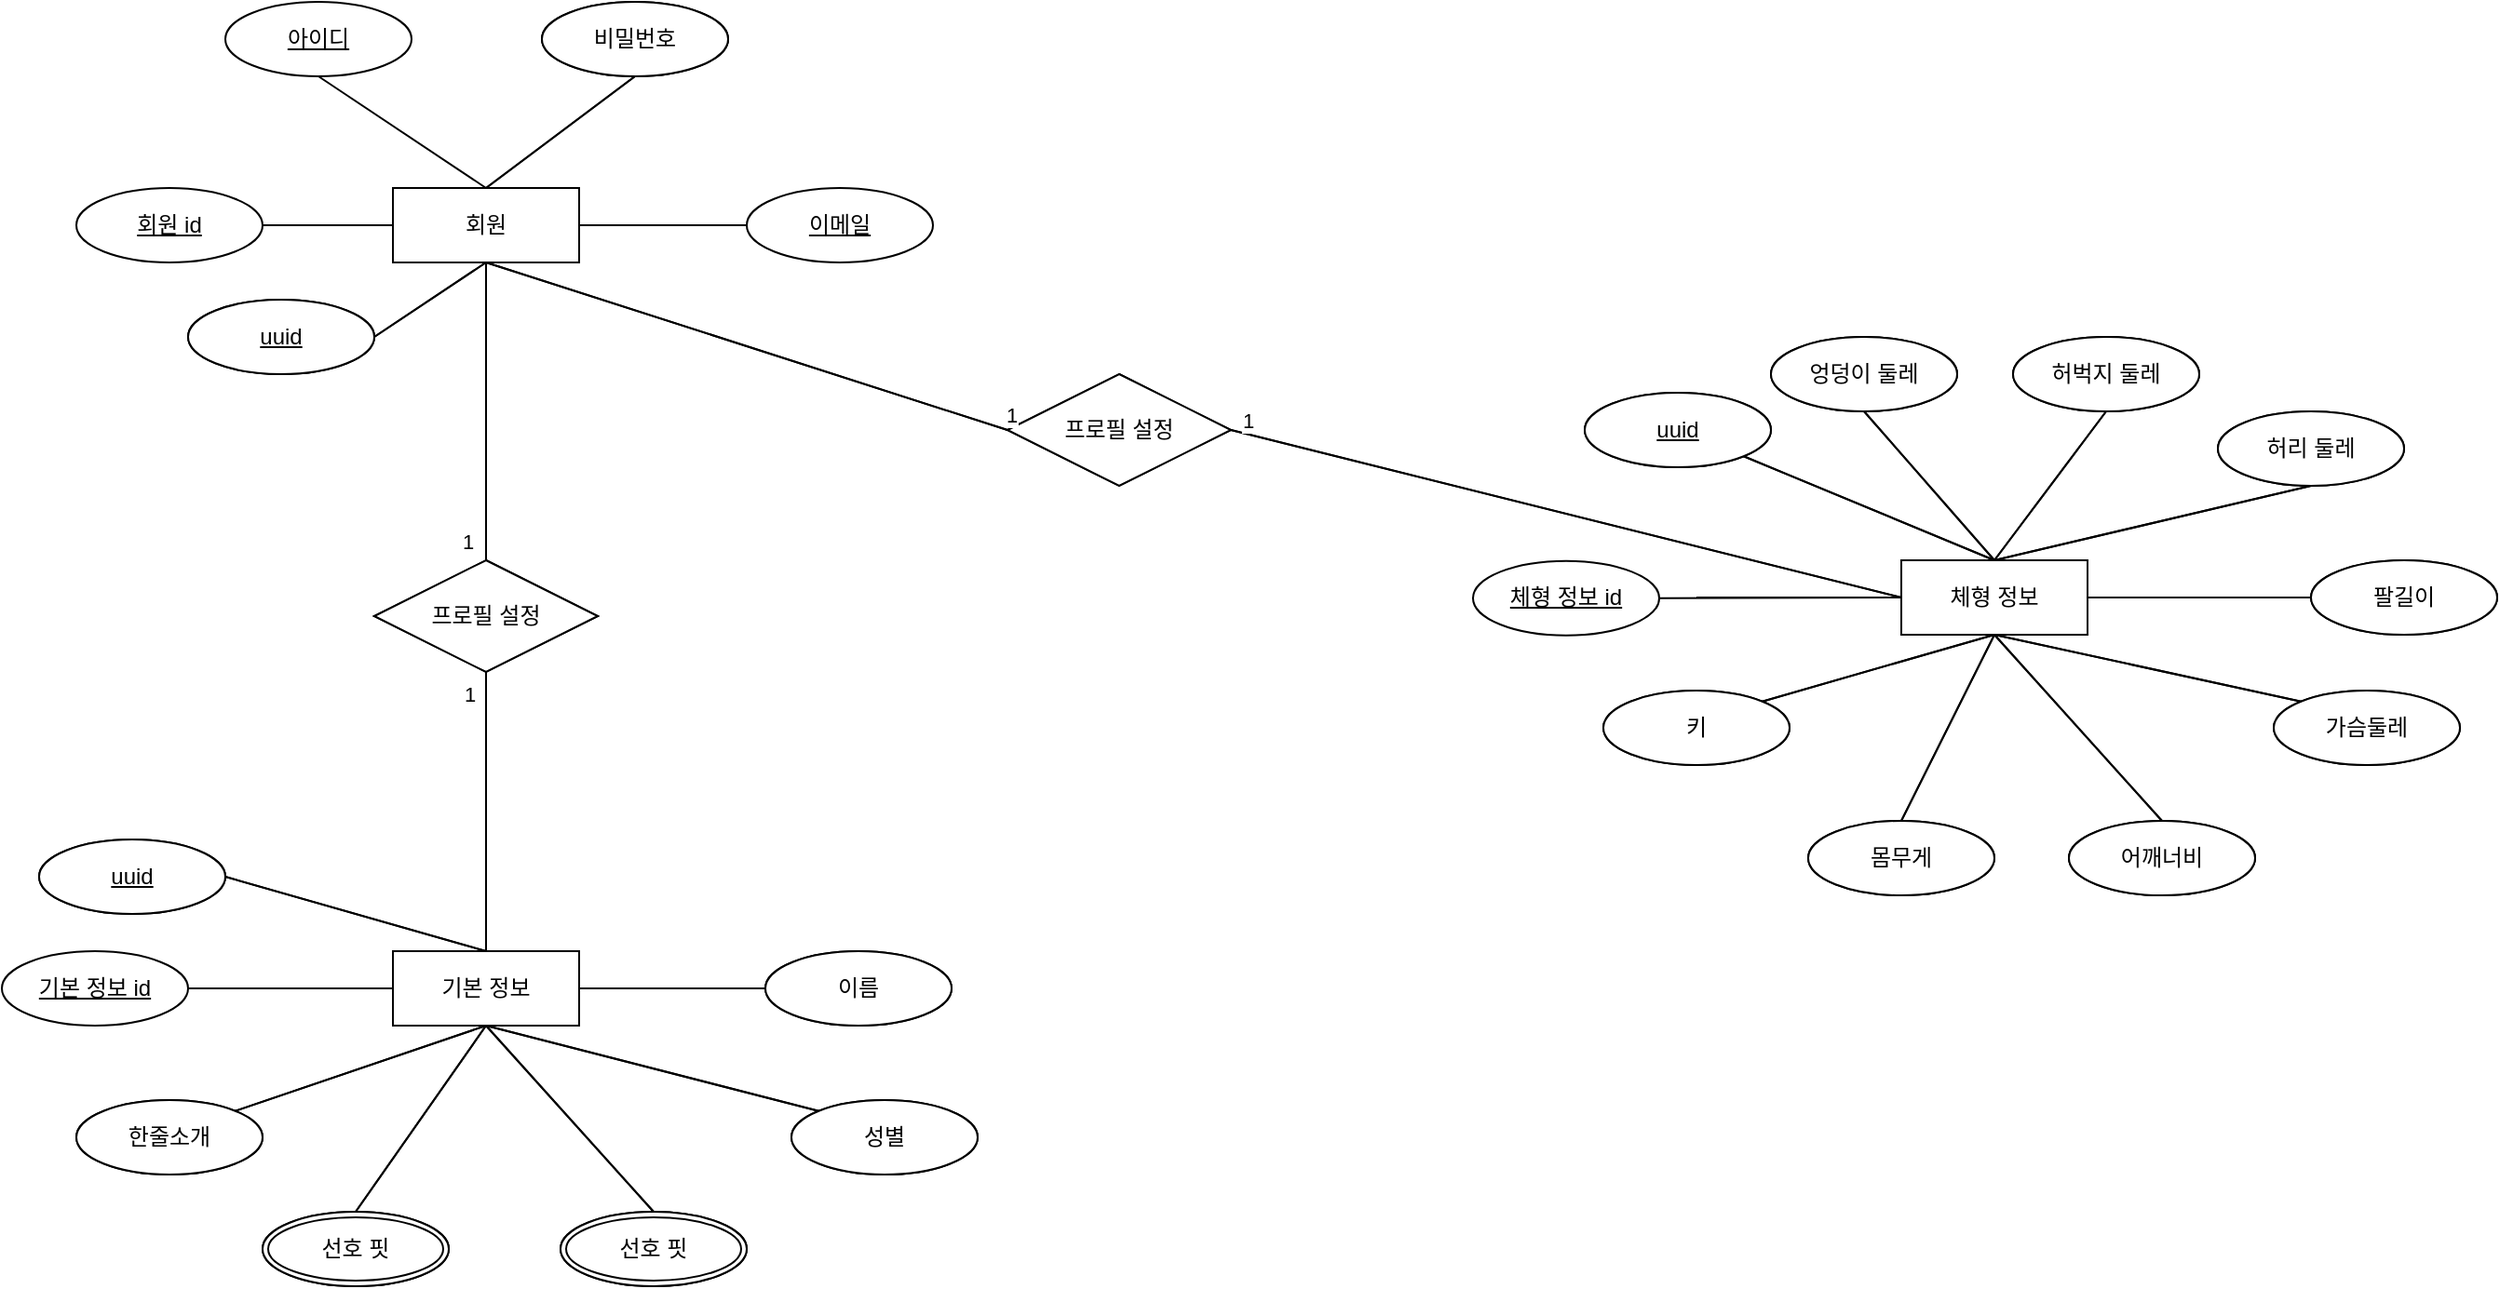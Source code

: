 <mxfile version="24.6.5" type="github">
  <diagram name="페이지-1" id="M-5soO_-Om0OUnag5pAh">
    <mxGraphModel dx="2405" dy="1002" grid="1" gridSize="10" guides="1" tooltips="1" connect="1" arrows="1" fold="1" page="1" pageScale="1" pageWidth="827" pageHeight="1169" math="0" shadow="0">
      <root>
        <mxCell id="0" />
        <mxCell id="1" parent="0" />
        <mxCell id="MCZnHJBZWjsZ1aazAE33-1" value="회원" style="whiteSpace=wrap;html=1;align=center;" vertex="1" parent="1">
          <mxGeometry x="200" y="280" width="100" height="40" as="geometry" />
        </mxCell>
        <mxCell id="MCZnHJBZWjsZ1aazAE33-5" value="비밀번호" style="ellipse;whiteSpace=wrap;html=1;align=center;" vertex="1" parent="1">
          <mxGeometry x="280" y="180" width="100" height="40" as="geometry" />
        </mxCell>
        <mxCell id="MCZnHJBZWjsZ1aazAE33-7" value="" style="endArrow=none;html=1;rounded=0;entryX=0;entryY=0.5;entryDx=0;entryDy=0;exitX=1;exitY=0.5;exitDx=0;exitDy=0;" edge="1" parent="1" source="MCZnHJBZWjsZ1aazAE33-68" target="MCZnHJBZWjsZ1aazAE33-1">
          <mxGeometry relative="1" as="geometry">
            <mxPoint x="140" y="300" as="sourcePoint" />
            <mxPoint x="450" y="340" as="targetPoint" />
          </mxGeometry>
        </mxCell>
        <mxCell id="MCZnHJBZWjsZ1aazAE33-9" value="" style="endArrow=none;html=1;rounded=0;exitX=0.5;exitY=1;exitDx=0;exitDy=0;entryX=0.5;entryY=0;entryDx=0;entryDy=0;" edge="1" parent="1" source="MCZnHJBZWjsZ1aazAE33-5" target="MCZnHJBZWjsZ1aazAE33-1">
          <mxGeometry relative="1" as="geometry">
            <mxPoint x="190" y="230" as="sourcePoint" />
            <mxPoint x="260" y="290" as="targetPoint" />
          </mxGeometry>
        </mxCell>
        <mxCell id="MCZnHJBZWjsZ1aazAE33-10" value="" style="endArrow=none;html=1;rounded=0;exitX=0;exitY=0.5;exitDx=0;exitDy=0;entryX=1;entryY=0.5;entryDx=0;entryDy=0;" edge="1" parent="1" target="MCZnHJBZWjsZ1aazAE33-1">
          <mxGeometry relative="1" as="geometry">
            <mxPoint x="360" y="300" as="sourcePoint" />
            <mxPoint x="270" y="300" as="targetPoint" />
          </mxGeometry>
        </mxCell>
        <mxCell id="MCZnHJBZWjsZ1aazAE33-11" value="기본 정보" style="whiteSpace=wrap;html=1;align=center;" vertex="1" parent="1">
          <mxGeometry x="200" y="690" width="100" height="40" as="geometry" />
        </mxCell>
        <mxCell id="MCZnHJBZWjsZ1aazAE33-15" value="이름" style="ellipse;whiteSpace=wrap;html=1;align=center;" vertex="1" parent="1">
          <mxGeometry x="400" y="690" width="100" height="40" as="geometry" />
        </mxCell>
        <mxCell id="MCZnHJBZWjsZ1aazAE33-16" value="" style="endArrow=none;html=1;rounded=0;exitX=1;exitY=0.5;exitDx=0;exitDy=0;entryX=0;entryY=0.5;entryDx=0;entryDy=0;" edge="1" parent="1" target="MCZnHJBZWjsZ1aazAE33-11">
          <mxGeometry relative="1" as="geometry">
            <mxPoint x="70.0" y="710" as="sourcePoint" />
            <mxPoint x="450" y="750" as="targetPoint" />
          </mxGeometry>
        </mxCell>
        <mxCell id="MCZnHJBZWjsZ1aazAE33-17" value="" style="endArrow=none;html=1;rounded=0;exitX=0.5;exitY=0;exitDx=0;exitDy=0;entryX=0.5;entryY=1;entryDx=0;entryDy=0;" edge="1" parent="1" source="MCZnHJBZWjsZ1aazAE33-66" target="MCZnHJBZWjsZ1aazAE33-11">
          <mxGeometry relative="1" as="geometry">
            <mxPoint x="180" y="830" as="sourcePoint" />
            <mxPoint x="450" y="750" as="targetPoint" />
          </mxGeometry>
        </mxCell>
        <mxCell id="MCZnHJBZWjsZ1aazAE33-18" value="" style="endArrow=none;html=1;rounded=0;exitX=0.5;exitY=0;exitDx=0;exitDy=0;" edge="1" parent="1" source="MCZnHJBZWjsZ1aazAE33-67">
          <mxGeometry relative="1" as="geometry">
            <mxPoint x="464" y="830" as="sourcePoint" />
            <mxPoint x="250" y="730" as="targetPoint" />
          </mxGeometry>
        </mxCell>
        <mxCell id="MCZnHJBZWjsZ1aazAE33-19" value="" style="endArrow=none;html=1;rounded=0;exitX=0;exitY=0.5;exitDx=0;exitDy=0;entryX=1;entryY=0.5;entryDx=0;entryDy=0;" edge="1" parent="1" source="MCZnHJBZWjsZ1aazAE33-15" target="MCZnHJBZWjsZ1aazAE33-11">
          <mxGeometry relative="1" as="geometry">
            <mxPoint x="200" y="650" as="sourcePoint" />
            <mxPoint x="270" y="710" as="targetPoint" />
          </mxGeometry>
        </mxCell>
        <mxCell id="MCZnHJBZWjsZ1aazAE33-20" value="성별" style="ellipse;whiteSpace=wrap;html=1;align=center;" vertex="1" parent="1">
          <mxGeometry x="414" y="770" width="100" height="40" as="geometry" />
        </mxCell>
        <mxCell id="MCZnHJBZWjsZ1aazAE33-22" value="한줄소개" style="ellipse;whiteSpace=wrap;html=1;align=center;" vertex="1" parent="1">
          <mxGeometry x="30" y="770" width="100" height="40" as="geometry" />
        </mxCell>
        <mxCell id="MCZnHJBZWjsZ1aazAE33-23" value="" style="endArrow=none;html=1;rounded=0;exitX=1;exitY=0;exitDx=0;exitDy=0;entryX=0.5;entryY=1;entryDx=0;entryDy=0;" edge="1" parent="1" source="MCZnHJBZWjsZ1aazAE33-22" target="MCZnHJBZWjsZ1aazAE33-11">
          <mxGeometry relative="1" as="geometry">
            <mxPoint x="190" y="840" as="sourcePoint" />
            <mxPoint x="220" y="750" as="targetPoint" />
          </mxGeometry>
        </mxCell>
        <mxCell id="MCZnHJBZWjsZ1aazAE33-24" value="" style="endArrow=none;html=1;rounded=0;exitX=0;exitY=0;exitDx=0;exitDy=0;entryX=0.5;entryY=1;entryDx=0;entryDy=0;" edge="1" parent="1" source="MCZnHJBZWjsZ1aazAE33-20" target="MCZnHJBZWjsZ1aazAE33-11">
          <mxGeometry relative="1" as="geometry">
            <mxPoint x="200" y="850" as="sourcePoint" />
            <mxPoint x="270" y="750" as="targetPoint" />
          </mxGeometry>
        </mxCell>
        <mxCell id="MCZnHJBZWjsZ1aazAE33-25" value="체형 정보" style="whiteSpace=wrap;html=1;align=center;" vertex="1" parent="1">
          <mxGeometry x="1010" y="480" width="100" height="40" as="geometry" />
        </mxCell>
        <mxCell id="MCZnHJBZWjsZ1aazAE33-26" value="몸무게" style="ellipse;whiteSpace=wrap;html=1;align=center;" vertex="1" parent="1">
          <mxGeometry x="960" y="620" width="100" height="40" as="geometry" />
        </mxCell>
        <mxCell id="MCZnHJBZWjsZ1aazAE33-28" value="어깨너비" style="ellipse;whiteSpace=wrap;html=1;align=center;" vertex="1" parent="1">
          <mxGeometry x="1100" y="620" width="100" height="40" as="geometry" />
        </mxCell>
        <mxCell id="MCZnHJBZWjsZ1aazAE33-29" value="팔길이" style="ellipse;whiteSpace=wrap;html=1;align=center;" vertex="1" parent="1">
          <mxGeometry x="1230" y="480" width="100" height="40" as="geometry" />
        </mxCell>
        <mxCell id="MCZnHJBZWjsZ1aazAE33-30" value="" style="endArrow=none;html=1;rounded=0;exitX=1;exitY=0.5;exitDx=0;exitDy=0;entryX=0;entryY=0.5;entryDx=0;entryDy=0;" edge="1" parent="1" target="MCZnHJBZWjsZ1aazAE33-25">
          <mxGeometry relative="1" as="geometry">
            <mxPoint x="900.0" y="500" as="sourcePoint" />
            <mxPoint x="1280" y="540" as="targetPoint" />
          </mxGeometry>
        </mxCell>
        <mxCell id="MCZnHJBZWjsZ1aazAE33-31" value="" style="endArrow=none;html=1;rounded=0;exitX=0.5;exitY=0;exitDx=0;exitDy=0;entryX=0.5;entryY=1;entryDx=0;entryDy=0;" edge="1" parent="1" source="MCZnHJBZWjsZ1aazAE33-26" target="MCZnHJBZWjsZ1aazAE33-25">
          <mxGeometry relative="1" as="geometry">
            <mxPoint x="1120" y="540" as="sourcePoint" />
            <mxPoint x="1280" y="540" as="targetPoint" />
          </mxGeometry>
        </mxCell>
        <mxCell id="MCZnHJBZWjsZ1aazAE33-32" value="" style="endArrow=none;html=1;rounded=0;exitX=0.5;exitY=0;exitDx=0;exitDy=0;entryX=0.5;entryY=1;entryDx=0;entryDy=0;" edge="1" parent="1" source="MCZnHJBZWjsZ1aazAE33-28" target="MCZnHJBZWjsZ1aazAE33-25">
          <mxGeometry relative="1" as="geometry">
            <mxPoint x="1160" y="650" as="sourcePoint" />
            <mxPoint x="1080" y="520" as="targetPoint" />
          </mxGeometry>
        </mxCell>
        <mxCell id="MCZnHJBZWjsZ1aazAE33-33" value="" style="endArrow=none;html=1;rounded=0;exitX=0;exitY=0.5;exitDx=0;exitDy=0;entryX=1;entryY=0.5;entryDx=0;entryDy=0;" edge="1" parent="1" source="MCZnHJBZWjsZ1aazAE33-29" target="MCZnHJBZWjsZ1aazAE33-25">
          <mxGeometry relative="1" as="geometry">
            <mxPoint x="1030" y="440" as="sourcePoint" />
            <mxPoint x="1100" y="500" as="targetPoint" />
          </mxGeometry>
        </mxCell>
        <mxCell id="MCZnHJBZWjsZ1aazAE33-34" value="가슴둘레" style="ellipse;whiteSpace=wrap;html=1;align=center;" vertex="1" parent="1">
          <mxGeometry x="1210" y="550" width="100" height="40" as="geometry" />
        </mxCell>
        <mxCell id="MCZnHJBZWjsZ1aazAE33-35" value="키" style="ellipse;whiteSpace=wrap;html=1;align=center;" vertex="1" parent="1">
          <mxGeometry x="850" y="550" width="100" height="40" as="geometry" />
        </mxCell>
        <mxCell id="MCZnHJBZWjsZ1aazAE33-36" value="" style="endArrow=none;html=1;rounded=0;exitX=1;exitY=0;exitDx=0;exitDy=0;entryX=0.5;entryY=1;entryDx=0;entryDy=0;" edge="1" parent="1" source="MCZnHJBZWjsZ1aazAE33-35" target="MCZnHJBZWjsZ1aazAE33-25">
          <mxGeometry relative="1" as="geometry">
            <mxPoint x="1020" y="630" as="sourcePoint" />
            <mxPoint x="1090" y="530" as="targetPoint" />
          </mxGeometry>
        </mxCell>
        <mxCell id="MCZnHJBZWjsZ1aazAE33-37" value="" style="endArrow=none;html=1;rounded=0;exitX=0;exitY=0;exitDx=0;exitDy=0;entryX=0.5;entryY=1;entryDx=0;entryDy=0;" edge="1" parent="1" source="MCZnHJBZWjsZ1aazAE33-34" target="MCZnHJBZWjsZ1aazAE33-25">
          <mxGeometry relative="1" as="geometry">
            <mxPoint x="1030" y="640" as="sourcePoint" />
            <mxPoint x="1090" y="510" as="targetPoint" />
          </mxGeometry>
        </mxCell>
        <mxCell id="MCZnHJBZWjsZ1aazAE33-39" value="허리 둘레" style="ellipse;whiteSpace=wrap;html=1;align=center;" vertex="1" parent="1">
          <mxGeometry x="1180" y="400" width="100" height="40" as="geometry" />
        </mxCell>
        <mxCell id="MCZnHJBZWjsZ1aazAE33-40" value="허벅지 둘레" style="ellipse;whiteSpace=wrap;html=1;align=center;" vertex="1" parent="1">
          <mxGeometry x="1070" y="360" width="100" height="40" as="geometry" />
        </mxCell>
        <mxCell id="MCZnHJBZWjsZ1aazAE33-41" value="엉덩이 둘레" style="ellipse;whiteSpace=wrap;html=1;align=center;" vertex="1" parent="1">
          <mxGeometry x="940" y="360" width="100" height="40" as="geometry" />
        </mxCell>
        <mxCell id="MCZnHJBZWjsZ1aazAE33-42" value="" style="endArrow=none;html=1;rounded=0;exitX=0.5;exitY=1;exitDx=0;exitDy=0;entryX=0.5;entryY=0;entryDx=0;entryDy=0;" edge="1" parent="1" source="MCZnHJBZWjsZ1aazAE33-41" target="MCZnHJBZWjsZ1aazAE33-25">
          <mxGeometry relative="1" as="geometry">
            <mxPoint x="910" y="510" as="sourcePoint" />
            <mxPoint x="1020" y="510" as="targetPoint" />
          </mxGeometry>
        </mxCell>
        <mxCell id="MCZnHJBZWjsZ1aazAE33-43" value="" style="endArrow=none;html=1;rounded=0;exitX=0.5;exitY=1;exitDx=0;exitDy=0;entryX=0.5;entryY=0;entryDx=0;entryDy=0;" edge="1" parent="1" source="MCZnHJBZWjsZ1aazAE33-40" target="MCZnHJBZWjsZ1aazAE33-25">
          <mxGeometry relative="1" as="geometry">
            <mxPoint x="920" y="520" as="sourcePoint" />
            <mxPoint x="1030" y="520" as="targetPoint" />
          </mxGeometry>
        </mxCell>
        <mxCell id="MCZnHJBZWjsZ1aazAE33-44" value="" style="endArrow=none;html=1;rounded=0;exitX=0.5;exitY=1;exitDx=0;exitDy=0;entryX=0.5;entryY=0;entryDx=0;entryDy=0;" edge="1" parent="1" source="MCZnHJBZWjsZ1aazAE33-39" target="MCZnHJBZWjsZ1aazAE33-25">
          <mxGeometry relative="1" as="geometry">
            <mxPoint x="930" y="530" as="sourcePoint" />
            <mxPoint x="1040" y="530" as="targetPoint" />
          </mxGeometry>
        </mxCell>
        <mxCell id="MCZnHJBZWjsZ1aazAE33-45" value="uuid" style="ellipse;whiteSpace=wrap;html=1;align=center;fontStyle=4;" vertex="1" parent="1">
          <mxGeometry x="90" y="340" width="100" height="40" as="geometry" />
        </mxCell>
        <mxCell id="MCZnHJBZWjsZ1aazAE33-46" value="uuid" style="ellipse;whiteSpace=wrap;html=1;align=center;fontStyle=4;" vertex="1" parent="1">
          <mxGeometry x="10" y="630" width="100" height="40" as="geometry" />
        </mxCell>
        <mxCell id="MCZnHJBZWjsZ1aazAE33-47" value="uuid" style="ellipse;whiteSpace=wrap;html=1;align=center;fontStyle=4;" vertex="1" parent="1">
          <mxGeometry x="840" y="390" width="100" height="40" as="geometry" />
        </mxCell>
        <mxCell id="MCZnHJBZWjsZ1aazAE33-48" value="" style="endArrow=none;html=1;rounded=0;exitX=1;exitY=0.5;exitDx=0;exitDy=0;entryX=0.5;entryY=1;entryDx=0;entryDy=0;" edge="1" parent="1" source="MCZnHJBZWjsZ1aazAE33-45" target="MCZnHJBZWjsZ1aazAE33-1">
          <mxGeometry relative="1" as="geometry">
            <mxPoint x="150" y="310" as="sourcePoint" />
            <mxPoint x="210" y="310" as="targetPoint" />
          </mxGeometry>
        </mxCell>
        <mxCell id="MCZnHJBZWjsZ1aazAE33-49" value="" style="endArrow=none;html=1;rounded=0;exitX=1;exitY=0.5;exitDx=0;exitDy=0;entryX=0.5;entryY=0;entryDx=0;entryDy=0;" edge="1" parent="1" source="MCZnHJBZWjsZ1aazAE33-46" target="MCZnHJBZWjsZ1aazAE33-11">
          <mxGeometry relative="1" as="geometry">
            <mxPoint x="200" y="540" as="sourcePoint" />
            <mxPoint x="260" y="500" as="targetPoint" />
          </mxGeometry>
        </mxCell>
        <mxCell id="MCZnHJBZWjsZ1aazAE33-50" value="" style="endArrow=none;html=1;rounded=0;exitX=1;exitY=1;exitDx=0;exitDy=0;entryX=0.5;entryY=0;entryDx=0;entryDy=0;" edge="1" parent="1" source="MCZnHJBZWjsZ1aazAE33-47" target="MCZnHJBZWjsZ1aazAE33-25">
          <mxGeometry relative="1" as="geometry">
            <mxPoint x="450" y="340" as="sourcePoint" />
            <mxPoint x="510" y="300" as="targetPoint" />
          </mxGeometry>
        </mxCell>
        <mxCell id="MCZnHJBZWjsZ1aazAE33-51" value="프로필 설정" style="shape=rhombus;perimeter=rhombusPerimeter;whiteSpace=wrap;html=1;align=center;" vertex="1" parent="1">
          <mxGeometry x="190" y="480" width="120" height="60" as="geometry" />
        </mxCell>
        <mxCell id="MCZnHJBZWjsZ1aazAE33-53" value="프로필 설정" style="shape=rhombus;perimeter=rhombusPerimeter;whiteSpace=wrap;html=1;align=center;" vertex="1" parent="1">
          <mxGeometry x="530" y="380" width="120" height="60" as="geometry" />
        </mxCell>
        <mxCell id="MCZnHJBZWjsZ1aazAE33-54" value="" style="endArrow=none;html=1;rounded=0;exitX=0.5;exitY=1;exitDx=0;exitDy=0;entryX=0.5;entryY=0;entryDx=0;entryDy=0;" edge="1" parent="1" source="MCZnHJBZWjsZ1aazAE33-1" target="MCZnHJBZWjsZ1aazAE33-51">
          <mxGeometry relative="1" as="geometry">
            <mxPoint x="480" y="540" as="sourcePoint" />
            <mxPoint x="640" y="540" as="targetPoint" />
          </mxGeometry>
        </mxCell>
        <mxCell id="MCZnHJBZWjsZ1aazAE33-62" value="1" style="edgeLabel;html=1;align=center;verticalAlign=middle;resizable=0;points=[];" vertex="1" connectable="0" parent="MCZnHJBZWjsZ1aazAE33-54">
          <mxGeometry x="0.778" y="1" relative="1" as="geometry">
            <mxPoint x="-11" y="8" as="offset" />
          </mxGeometry>
        </mxCell>
        <mxCell id="MCZnHJBZWjsZ1aazAE33-55" value="" style="endArrow=none;html=1;rounded=0;exitX=0.5;exitY=1;exitDx=0;exitDy=0;entryX=0.5;entryY=0;entryDx=0;entryDy=0;" edge="1" parent="1" source="MCZnHJBZWjsZ1aazAE33-51" target="MCZnHJBZWjsZ1aazAE33-11">
          <mxGeometry relative="1" as="geometry">
            <mxPoint x="480" y="540" as="sourcePoint" />
            <mxPoint x="640" y="540" as="targetPoint" />
          </mxGeometry>
        </mxCell>
        <mxCell id="MCZnHJBZWjsZ1aazAE33-57" value="" style="endArrow=none;html=1;rounded=0;exitX=0.5;exitY=1;exitDx=0;exitDy=0;entryX=0;entryY=0.5;entryDx=0;entryDy=0;" edge="1" parent="1" source="MCZnHJBZWjsZ1aazAE33-1" target="MCZnHJBZWjsZ1aazAE33-53">
          <mxGeometry relative="1" as="geometry">
            <mxPoint x="480" y="540" as="sourcePoint" />
            <mxPoint x="640" y="540" as="targetPoint" />
          </mxGeometry>
        </mxCell>
        <mxCell id="MCZnHJBZWjsZ1aazAE33-58" value="" style="endArrow=none;html=1;rounded=0;exitX=0;exitY=0.5;exitDx=0;exitDy=0;entryX=1;entryY=0.5;entryDx=0;entryDy=0;" edge="1" parent="1" source="MCZnHJBZWjsZ1aazAE33-25" target="MCZnHJBZWjsZ1aazAE33-53">
          <mxGeometry relative="1" as="geometry">
            <mxPoint x="260" y="700" as="sourcePoint" />
            <mxPoint x="570" y="625" as="targetPoint" />
          </mxGeometry>
        </mxCell>
        <mxCell id="MCZnHJBZWjsZ1aazAE33-63" value="1" style="edgeLabel;html=1;align=center;verticalAlign=middle;resizable=0;points=[];" vertex="1" connectable="0" parent="1">
          <mxGeometry x="250" y="480.353" as="geometry">
            <mxPoint x="-9" y="71" as="offset" />
          </mxGeometry>
        </mxCell>
        <mxCell id="MCZnHJBZWjsZ1aazAE33-64" value="1" style="edgeLabel;html=1;align=center;verticalAlign=middle;resizable=0;points=[];" vertex="1" connectable="0" parent="1">
          <mxGeometry x="260" y="490.353" as="geometry">
            <mxPoint x="272" y="-89" as="offset" />
          </mxGeometry>
        </mxCell>
        <mxCell id="MCZnHJBZWjsZ1aazAE33-65" value="1" style="edgeLabel;html=1;align=center;verticalAlign=middle;resizable=0;points=[];" vertex="1" connectable="0" parent="1">
          <mxGeometry x="270" y="500.353" as="geometry">
            <mxPoint x="389" y="-96" as="offset" />
          </mxGeometry>
        </mxCell>
        <mxCell id="MCZnHJBZWjsZ1aazAE33-66" value="선호 핏" style="ellipse;shape=doubleEllipse;margin=3;whiteSpace=wrap;html=1;align=center;" vertex="1" parent="1">
          <mxGeometry x="130" y="830" width="100" height="40" as="geometry" />
        </mxCell>
        <mxCell id="MCZnHJBZWjsZ1aazAE33-67" value="선호 핏" style="ellipse;shape=doubleEllipse;margin=3;whiteSpace=wrap;html=1;align=center;" vertex="1" parent="1">
          <mxGeometry x="290" y="830" width="100" height="40" as="geometry" />
        </mxCell>
        <mxCell id="MCZnHJBZWjsZ1aazAE33-68" value="회원 id" style="ellipse;whiteSpace=wrap;html=1;align=center;fontStyle=4;" vertex="1" parent="1">
          <mxGeometry x="30" y="280" width="100" height="40" as="geometry" />
        </mxCell>
        <mxCell id="MCZnHJBZWjsZ1aazAE33-69" value="회원" style="whiteSpace=wrap;html=1;align=center;" vertex="1" parent="1">
          <mxGeometry x="200" y="280" width="100" height="40" as="geometry" />
        </mxCell>
        <mxCell id="MCZnHJBZWjsZ1aazAE33-72" value="비밀번호" style="ellipse;whiteSpace=wrap;html=1;align=center;" vertex="1" parent="1">
          <mxGeometry x="280" y="180" width="100" height="40" as="geometry" />
        </mxCell>
        <mxCell id="MCZnHJBZWjsZ1aazAE33-75" value="" style="endArrow=none;html=1;rounded=0;entryX=0.5;entryY=0;entryDx=0;entryDy=0;exitX=0.5;exitY=1;exitDx=0;exitDy=0;" edge="1" parent="1" source="MCZnHJBZWjsZ1aazAE33-183" target="MCZnHJBZWjsZ1aazAE33-69">
          <mxGeometry relative="1" as="geometry">
            <mxPoint x="180" y="220" as="sourcePoint" />
            <mxPoint x="450" y="340" as="targetPoint" />
          </mxGeometry>
        </mxCell>
        <mxCell id="MCZnHJBZWjsZ1aazAE33-76" value="" style="endArrow=none;html=1;rounded=0;exitX=0.5;exitY=1;exitDx=0;exitDy=0;entryX=0.5;entryY=0;entryDx=0;entryDy=0;" edge="1" parent="1" source="MCZnHJBZWjsZ1aazAE33-72" target="MCZnHJBZWjsZ1aazAE33-69">
          <mxGeometry relative="1" as="geometry">
            <mxPoint x="190" y="230" as="sourcePoint" />
            <mxPoint x="260" y="290" as="targetPoint" />
          </mxGeometry>
        </mxCell>
        <mxCell id="MCZnHJBZWjsZ1aazAE33-77" value="" style="endArrow=none;html=1;rounded=0;entryX=1;entryY=0.5;entryDx=0;entryDy=0;exitX=0;exitY=0.5;exitDx=0;exitDy=0;" edge="1" parent="1" source="MCZnHJBZWjsZ1aazAE33-185" target="MCZnHJBZWjsZ1aazAE33-69">
          <mxGeometry relative="1" as="geometry">
            <mxPoint x="360" y="300" as="sourcePoint" />
            <mxPoint x="270" y="300" as="targetPoint" />
          </mxGeometry>
        </mxCell>
        <mxCell id="MCZnHJBZWjsZ1aazAE33-78" value="기본 정보" style="whiteSpace=wrap;html=1;align=center;" vertex="1" parent="1">
          <mxGeometry x="200" y="690" width="100" height="40" as="geometry" />
        </mxCell>
        <mxCell id="MCZnHJBZWjsZ1aazAE33-80" value="이름" style="ellipse;whiteSpace=wrap;html=1;align=center;" vertex="1" parent="1">
          <mxGeometry x="400" y="690" width="100" height="40" as="geometry" />
        </mxCell>
        <mxCell id="MCZnHJBZWjsZ1aazAE33-81" value="" style="endArrow=none;html=1;rounded=0;exitX=1;exitY=0.5;exitDx=0;exitDy=0;entryX=0;entryY=0.5;entryDx=0;entryDy=0;" edge="1" parent="1" source="MCZnHJBZWjsZ1aazAE33-188" target="MCZnHJBZWjsZ1aazAE33-78">
          <mxGeometry relative="1" as="geometry">
            <mxPoint x="70.0" y="710" as="sourcePoint" />
            <mxPoint x="450" y="750" as="targetPoint" />
          </mxGeometry>
        </mxCell>
        <mxCell id="MCZnHJBZWjsZ1aazAE33-82" value="" style="endArrow=none;html=1;rounded=0;exitX=0.5;exitY=0;exitDx=0;exitDy=0;entryX=0.5;entryY=1;entryDx=0;entryDy=0;" edge="1" parent="1" source="MCZnHJBZWjsZ1aazAE33-124" target="MCZnHJBZWjsZ1aazAE33-78">
          <mxGeometry relative="1" as="geometry">
            <mxPoint x="180" y="830" as="sourcePoint" />
            <mxPoint x="450" y="750" as="targetPoint" />
          </mxGeometry>
        </mxCell>
        <mxCell id="MCZnHJBZWjsZ1aazAE33-83" value="" style="endArrow=none;html=1;rounded=0;exitX=0.5;exitY=0;exitDx=0;exitDy=0;" edge="1" parent="1" source="MCZnHJBZWjsZ1aazAE33-125">
          <mxGeometry relative="1" as="geometry">
            <mxPoint x="464" y="830" as="sourcePoint" />
            <mxPoint x="250" y="730" as="targetPoint" />
          </mxGeometry>
        </mxCell>
        <mxCell id="MCZnHJBZWjsZ1aazAE33-84" value="" style="endArrow=none;html=1;rounded=0;exitX=0;exitY=0.5;exitDx=0;exitDy=0;entryX=1;entryY=0.5;entryDx=0;entryDy=0;" edge="1" parent="1" source="MCZnHJBZWjsZ1aazAE33-80" target="MCZnHJBZWjsZ1aazAE33-78">
          <mxGeometry relative="1" as="geometry">
            <mxPoint x="200" y="650" as="sourcePoint" />
            <mxPoint x="270" y="710" as="targetPoint" />
          </mxGeometry>
        </mxCell>
        <mxCell id="MCZnHJBZWjsZ1aazAE33-85" value="성별" style="ellipse;whiteSpace=wrap;html=1;align=center;" vertex="1" parent="1">
          <mxGeometry x="414" y="770" width="100" height="40" as="geometry" />
        </mxCell>
        <mxCell id="MCZnHJBZWjsZ1aazAE33-86" value="한줄소개" style="ellipse;whiteSpace=wrap;html=1;align=center;" vertex="1" parent="1">
          <mxGeometry x="30" y="770" width="100" height="40" as="geometry" />
        </mxCell>
        <mxCell id="MCZnHJBZWjsZ1aazAE33-87" value="" style="endArrow=none;html=1;rounded=0;exitX=1;exitY=0;exitDx=0;exitDy=0;entryX=0.5;entryY=1;entryDx=0;entryDy=0;" edge="1" parent="1" source="MCZnHJBZWjsZ1aazAE33-86" target="MCZnHJBZWjsZ1aazAE33-78">
          <mxGeometry relative="1" as="geometry">
            <mxPoint x="190" y="840" as="sourcePoint" />
            <mxPoint x="220" y="750" as="targetPoint" />
          </mxGeometry>
        </mxCell>
        <mxCell id="MCZnHJBZWjsZ1aazAE33-88" value="" style="endArrow=none;html=1;rounded=0;exitX=0;exitY=0;exitDx=0;exitDy=0;entryX=0.5;entryY=1;entryDx=0;entryDy=0;" edge="1" parent="1" source="MCZnHJBZWjsZ1aazAE33-85" target="MCZnHJBZWjsZ1aazAE33-78">
          <mxGeometry relative="1" as="geometry">
            <mxPoint x="200" y="850" as="sourcePoint" />
            <mxPoint x="270" y="750" as="targetPoint" />
          </mxGeometry>
        </mxCell>
        <mxCell id="MCZnHJBZWjsZ1aazAE33-89" value="체형 정보" style="whiteSpace=wrap;html=1;align=center;" vertex="1" parent="1">
          <mxGeometry x="1010" y="480" width="100" height="40" as="geometry" />
        </mxCell>
        <mxCell id="MCZnHJBZWjsZ1aazAE33-90" value="몸무게" style="ellipse;whiteSpace=wrap;html=1;align=center;" vertex="1" parent="1">
          <mxGeometry x="960" y="620" width="100" height="40" as="geometry" />
        </mxCell>
        <mxCell id="MCZnHJBZWjsZ1aazAE33-92" value="어깨너비" style="ellipse;whiteSpace=wrap;html=1;align=center;" vertex="1" parent="1">
          <mxGeometry x="1100" y="620" width="100" height="40" as="geometry" />
        </mxCell>
        <mxCell id="MCZnHJBZWjsZ1aazAE33-93" value="팔길이" style="ellipse;whiteSpace=wrap;html=1;align=center;" vertex="1" parent="1">
          <mxGeometry x="1230" y="480" width="100" height="40" as="geometry" />
        </mxCell>
        <mxCell id="MCZnHJBZWjsZ1aazAE33-94" value="" style="endArrow=none;html=1;rounded=0;exitX=1;exitY=0.5;exitDx=0;exitDy=0;entryX=0;entryY=0.5;entryDx=0;entryDy=0;" edge="1" parent="1" source="MCZnHJBZWjsZ1aazAE33-189" target="MCZnHJBZWjsZ1aazAE33-89">
          <mxGeometry relative="1" as="geometry">
            <mxPoint x="900.0" y="500" as="sourcePoint" />
            <mxPoint x="1280" y="540" as="targetPoint" />
          </mxGeometry>
        </mxCell>
        <mxCell id="MCZnHJBZWjsZ1aazAE33-95" value="" style="endArrow=none;html=1;rounded=0;exitX=0.5;exitY=0;exitDx=0;exitDy=0;entryX=0.5;entryY=1;entryDx=0;entryDy=0;" edge="1" parent="1" source="MCZnHJBZWjsZ1aazAE33-90" target="MCZnHJBZWjsZ1aazAE33-89">
          <mxGeometry relative="1" as="geometry">
            <mxPoint x="1120" y="540" as="sourcePoint" />
            <mxPoint x="1280" y="540" as="targetPoint" />
          </mxGeometry>
        </mxCell>
        <mxCell id="MCZnHJBZWjsZ1aazAE33-96" value="" style="endArrow=none;html=1;rounded=0;exitX=0.5;exitY=0;exitDx=0;exitDy=0;entryX=0.5;entryY=1;entryDx=0;entryDy=0;" edge="1" parent="1" source="MCZnHJBZWjsZ1aazAE33-92" target="MCZnHJBZWjsZ1aazAE33-89">
          <mxGeometry relative="1" as="geometry">
            <mxPoint x="1160" y="650" as="sourcePoint" />
            <mxPoint x="1080" y="520" as="targetPoint" />
          </mxGeometry>
        </mxCell>
        <mxCell id="MCZnHJBZWjsZ1aazAE33-97" value="" style="endArrow=none;html=1;rounded=0;exitX=0;exitY=0.5;exitDx=0;exitDy=0;entryX=1;entryY=0.5;entryDx=0;entryDy=0;" edge="1" parent="1" source="MCZnHJBZWjsZ1aazAE33-93" target="MCZnHJBZWjsZ1aazAE33-89">
          <mxGeometry relative="1" as="geometry">
            <mxPoint x="1030" y="440" as="sourcePoint" />
            <mxPoint x="1100" y="500" as="targetPoint" />
          </mxGeometry>
        </mxCell>
        <mxCell id="MCZnHJBZWjsZ1aazAE33-98" value="가슴둘레" style="ellipse;whiteSpace=wrap;html=1;align=center;" vertex="1" parent="1">
          <mxGeometry x="1210" y="550" width="100" height="40" as="geometry" />
        </mxCell>
        <mxCell id="MCZnHJBZWjsZ1aazAE33-99" value="키" style="ellipse;whiteSpace=wrap;html=1;align=center;" vertex="1" parent="1">
          <mxGeometry x="850" y="550" width="100" height="40" as="geometry" />
        </mxCell>
        <mxCell id="MCZnHJBZWjsZ1aazAE33-100" value="" style="endArrow=none;html=1;rounded=0;exitX=1;exitY=0;exitDx=0;exitDy=0;entryX=0.5;entryY=1;entryDx=0;entryDy=0;" edge="1" parent="1" source="MCZnHJBZWjsZ1aazAE33-99" target="MCZnHJBZWjsZ1aazAE33-89">
          <mxGeometry relative="1" as="geometry">
            <mxPoint x="1020" y="630" as="sourcePoint" />
            <mxPoint x="1090" y="530" as="targetPoint" />
          </mxGeometry>
        </mxCell>
        <mxCell id="MCZnHJBZWjsZ1aazAE33-101" value="" style="endArrow=none;html=1;rounded=0;exitX=0;exitY=0;exitDx=0;exitDy=0;entryX=0.5;entryY=1;entryDx=0;entryDy=0;" edge="1" parent="1" source="MCZnHJBZWjsZ1aazAE33-98" target="MCZnHJBZWjsZ1aazAE33-89">
          <mxGeometry relative="1" as="geometry">
            <mxPoint x="1030" y="640" as="sourcePoint" />
            <mxPoint x="1090" y="510" as="targetPoint" />
          </mxGeometry>
        </mxCell>
        <mxCell id="MCZnHJBZWjsZ1aazAE33-102" value="허리 둘레" style="ellipse;whiteSpace=wrap;html=1;align=center;" vertex="1" parent="1">
          <mxGeometry x="1180" y="400" width="100" height="40" as="geometry" />
        </mxCell>
        <mxCell id="MCZnHJBZWjsZ1aazAE33-103" value="허벅지 둘레" style="ellipse;whiteSpace=wrap;html=1;align=center;" vertex="1" parent="1">
          <mxGeometry x="1070" y="360" width="100" height="40" as="geometry" />
        </mxCell>
        <mxCell id="MCZnHJBZWjsZ1aazAE33-104" value="엉덩이 둘레" style="ellipse;whiteSpace=wrap;html=1;align=center;" vertex="1" parent="1">
          <mxGeometry x="940" y="360" width="100" height="40" as="geometry" />
        </mxCell>
        <mxCell id="MCZnHJBZWjsZ1aazAE33-105" value="" style="endArrow=none;html=1;rounded=0;exitX=0.5;exitY=1;exitDx=0;exitDy=0;entryX=0.5;entryY=0;entryDx=0;entryDy=0;" edge="1" parent="1" source="MCZnHJBZWjsZ1aazAE33-104" target="MCZnHJBZWjsZ1aazAE33-89">
          <mxGeometry relative="1" as="geometry">
            <mxPoint x="910" y="510" as="sourcePoint" />
            <mxPoint x="1020" y="510" as="targetPoint" />
          </mxGeometry>
        </mxCell>
        <mxCell id="MCZnHJBZWjsZ1aazAE33-106" value="" style="endArrow=none;html=1;rounded=0;exitX=0.5;exitY=1;exitDx=0;exitDy=0;entryX=0.5;entryY=0;entryDx=0;entryDy=0;" edge="1" parent="1" source="MCZnHJBZWjsZ1aazAE33-103" target="MCZnHJBZWjsZ1aazAE33-89">
          <mxGeometry relative="1" as="geometry">
            <mxPoint x="920" y="520" as="sourcePoint" />
            <mxPoint x="1030" y="520" as="targetPoint" />
          </mxGeometry>
        </mxCell>
        <mxCell id="MCZnHJBZWjsZ1aazAE33-107" value="" style="endArrow=none;html=1;rounded=0;exitX=0.5;exitY=1;exitDx=0;exitDy=0;entryX=0.5;entryY=0;entryDx=0;entryDy=0;" edge="1" parent="1" source="MCZnHJBZWjsZ1aazAE33-102" target="MCZnHJBZWjsZ1aazAE33-89">
          <mxGeometry relative="1" as="geometry">
            <mxPoint x="930" y="530" as="sourcePoint" />
            <mxPoint x="1040" y="530" as="targetPoint" />
          </mxGeometry>
        </mxCell>
        <mxCell id="MCZnHJBZWjsZ1aazAE33-108" value="uuid" style="ellipse;whiteSpace=wrap;html=1;align=center;fontStyle=4;" vertex="1" parent="1">
          <mxGeometry x="90" y="340" width="100" height="40" as="geometry" />
        </mxCell>
        <mxCell id="MCZnHJBZWjsZ1aazAE33-109" value="uuid" style="ellipse;whiteSpace=wrap;html=1;align=center;fontStyle=4;" vertex="1" parent="1">
          <mxGeometry x="10" y="630" width="100" height="40" as="geometry" />
        </mxCell>
        <mxCell id="MCZnHJBZWjsZ1aazAE33-110" value="uuid" style="ellipse;whiteSpace=wrap;html=1;align=center;fontStyle=4;" vertex="1" parent="1">
          <mxGeometry x="840" y="390" width="100" height="40" as="geometry" />
        </mxCell>
        <mxCell id="MCZnHJBZWjsZ1aazAE33-111" value="" style="endArrow=none;html=1;rounded=0;exitX=1;exitY=0.5;exitDx=0;exitDy=0;entryX=0.5;entryY=1;entryDx=0;entryDy=0;" edge="1" parent="1" source="MCZnHJBZWjsZ1aazAE33-108" target="MCZnHJBZWjsZ1aazAE33-69">
          <mxGeometry relative="1" as="geometry">
            <mxPoint x="150" y="310" as="sourcePoint" />
            <mxPoint x="210" y="310" as="targetPoint" />
          </mxGeometry>
        </mxCell>
        <mxCell id="MCZnHJBZWjsZ1aazAE33-112" value="" style="endArrow=none;html=1;rounded=0;exitX=1;exitY=0.5;exitDx=0;exitDy=0;entryX=0.5;entryY=0;entryDx=0;entryDy=0;" edge="1" parent="1" source="MCZnHJBZWjsZ1aazAE33-109" target="MCZnHJBZWjsZ1aazAE33-78">
          <mxGeometry relative="1" as="geometry">
            <mxPoint x="200" y="540" as="sourcePoint" />
            <mxPoint x="260" y="500" as="targetPoint" />
          </mxGeometry>
        </mxCell>
        <mxCell id="MCZnHJBZWjsZ1aazAE33-113" value="" style="endArrow=none;html=1;rounded=0;exitX=1;exitY=1;exitDx=0;exitDy=0;entryX=0.5;entryY=0;entryDx=0;entryDy=0;" edge="1" parent="1" source="MCZnHJBZWjsZ1aazAE33-110" target="MCZnHJBZWjsZ1aazAE33-89">
          <mxGeometry relative="1" as="geometry">
            <mxPoint x="450" y="340" as="sourcePoint" />
            <mxPoint x="510" y="300" as="targetPoint" />
          </mxGeometry>
        </mxCell>
        <mxCell id="MCZnHJBZWjsZ1aazAE33-114" value="프로필 설정" style="shape=rhombus;perimeter=rhombusPerimeter;whiteSpace=wrap;html=1;align=center;" vertex="1" parent="1">
          <mxGeometry x="190" y="480" width="120" height="60" as="geometry" />
        </mxCell>
        <mxCell id="MCZnHJBZWjsZ1aazAE33-115" value="프로필 설정" style="shape=rhombus;perimeter=rhombusPerimeter;whiteSpace=wrap;html=1;align=center;" vertex="1" parent="1">
          <mxGeometry x="530" y="380" width="120" height="60" as="geometry" />
        </mxCell>
        <mxCell id="MCZnHJBZWjsZ1aazAE33-116" value="" style="endArrow=none;html=1;rounded=0;exitX=0.5;exitY=1;exitDx=0;exitDy=0;entryX=0.5;entryY=0;entryDx=0;entryDy=0;" edge="1" parent="1" source="MCZnHJBZWjsZ1aazAE33-69" target="MCZnHJBZWjsZ1aazAE33-114">
          <mxGeometry relative="1" as="geometry">
            <mxPoint x="480" y="540" as="sourcePoint" />
            <mxPoint x="640" y="540" as="targetPoint" />
          </mxGeometry>
        </mxCell>
        <mxCell id="MCZnHJBZWjsZ1aazAE33-117" value="1" style="edgeLabel;html=1;align=center;verticalAlign=middle;resizable=0;points=[];" vertex="1" connectable="0" parent="MCZnHJBZWjsZ1aazAE33-116">
          <mxGeometry x="0.778" y="1" relative="1" as="geometry">
            <mxPoint x="-11" y="8" as="offset" />
          </mxGeometry>
        </mxCell>
        <mxCell id="MCZnHJBZWjsZ1aazAE33-118" value="" style="endArrow=none;html=1;rounded=0;exitX=0.5;exitY=1;exitDx=0;exitDy=0;entryX=0.5;entryY=0;entryDx=0;entryDy=0;" edge="1" parent="1" source="MCZnHJBZWjsZ1aazAE33-114" target="MCZnHJBZWjsZ1aazAE33-78">
          <mxGeometry relative="1" as="geometry">
            <mxPoint x="480" y="540" as="sourcePoint" />
            <mxPoint x="640" y="540" as="targetPoint" />
          </mxGeometry>
        </mxCell>
        <mxCell id="MCZnHJBZWjsZ1aazAE33-119" value="" style="endArrow=none;html=1;rounded=0;exitX=0.5;exitY=1;exitDx=0;exitDy=0;entryX=0;entryY=0.5;entryDx=0;entryDy=0;" edge="1" parent="1" source="MCZnHJBZWjsZ1aazAE33-69" target="MCZnHJBZWjsZ1aazAE33-115">
          <mxGeometry relative="1" as="geometry">
            <mxPoint x="480" y="540" as="sourcePoint" />
            <mxPoint x="640" y="540" as="targetPoint" />
          </mxGeometry>
        </mxCell>
        <mxCell id="MCZnHJBZWjsZ1aazAE33-120" value="" style="endArrow=none;html=1;rounded=0;exitX=0;exitY=0.5;exitDx=0;exitDy=0;entryX=1;entryY=0.5;entryDx=0;entryDy=0;" edge="1" parent="1" source="MCZnHJBZWjsZ1aazAE33-89" target="MCZnHJBZWjsZ1aazAE33-115">
          <mxGeometry relative="1" as="geometry">
            <mxPoint x="260" y="700" as="sourcePoint" />
            <mxPoint x="570" y="625" as="targetPoint" />
          </mxGeometry>
        </mxCell>
        <mxCell id="MCZnHJBZWjsZ1aazAE33-121" value="1" style="edgeLabel;html=1;align=center;verticalAlign=middle;resizable=0;points=[];" vertex="1" connectable="0" parent="1">
          <mxGeometry x="250" y="480.353" as="geometry">
            <mxPoint x="-9" y="71" as="offset" />
          </mxGeometry>
        </mxCell>
        <mxCell id="MCZnHJBZWjsZ1aazAE33-122" value="1" style="edgeLabel;html=1;align=center;verticalAlign=middle;resizable=0;points=[];" vertex="1" connectable="0" parent="1">
          <mxGeometry x="260" y="490.353" as="geometry">
            <mxPoint x="272" y="-89" as="offset" />
          </mxGeometry>
        </mxCell>
        <mxCell id="MCZnHJBZWjsZ1aazAE33-123" value="1" style="edgeLabel;html=1;align=center;verticalAlign=middle;resizable=0;points=[];" vertex="1" connectable="0" parent="1">
          <mxGeometry x="270" y="500.353" as="geometry">
            <mxPoint x="389" y="-96" as="offset" />
          </mxGeometry>
        </mxCell>
        <mxCell id="MCZnHJBZWjsZ1aazAE33-124" value="선호 핏" style="ellipse;shape=doubleEllipse;margin=3;whiteSpace=wrap;html=1;align=center;" vertex="1" parent="1">
          <mxGeometry x="130" y="830" width="100" height="40" as="geometry" />
        </mxCell>
        <mxCell id="MCZnHJBZWjsZ1aazAE33-125" value="선호 핏" style="ellipse;shape=doubleEllipse;margin=3;whiteSpace=wrap;html=1;align=center;" vertex="1" parent="1">
          <mxGeometry x="290" y="830" width="100" height="40" as="geometry" />
        </mxCell>
        <mxCell id="MCZnHJBZWjsZ1aazAE33-183" value="아이디" style="ellipse;whiteSpace=wrap;html=1;align=center;fontStyle=4;" vertex="1" parent="1">
          <mxGeometry x="110" y="180" width="100" height="40" as="geometry" />
        </mxCell>
        <mxCell id="MCZnHJBZWjsZ1aazAE33-185" value="이메일" style="ellipse;whiteSpace=wrap;html=1;align=center;fontStyle=4;" vertex="1" parent="1">
          <mxGeometry x="390" y="280" width="100" height="40" as="geometry" />
        </mxCell>
        <mxCell id="MCZnHJBZWjsZ1aazAE33-188" value="기본 정보 id" style="ellipse;whiteSpace=wrap;html=1;align=center;fontStyle=4;" vertex="1" parent="1">
          <mxGeometry x="-10" y="690" width="100" height="40" as="geometry" />
        </mxCell>
        <mxCell id="MCZnHJBZWjsZ1aazAE33-189" value="체형 정보 id" style="ellipse;whiteSpace=wrap;html=1;align=center;fontStyle=4;" vertex="1" parent="1">
          <mxGeometry x="780" y="480.35" width="100" height="40" as="geometry" />
        </mxCell>
      </root>
    </mxGraphModel>
  </diagram>
</mxfile>
